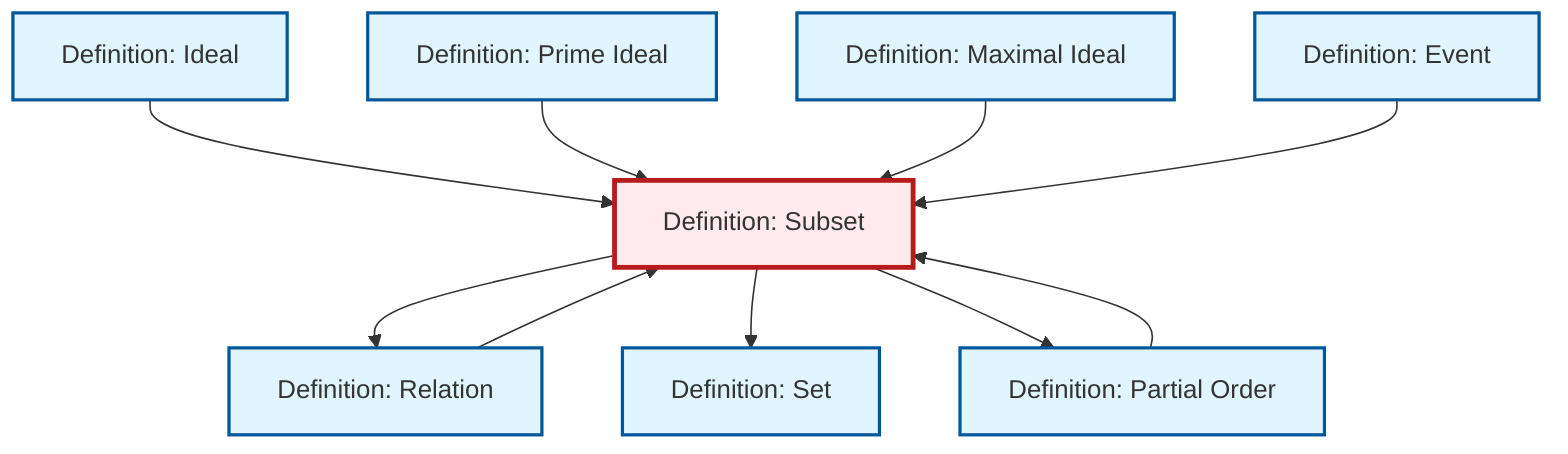 graph TD
    classDef definition fill:#e1f5fe,stroke:#01579b,stroke-width:2px
    classDef theorem fill:#f3e5f5,stroke:#4a148c,stroke-width:2px
    classDef axiom fill:#fff3e0,stroke:#e65100,stroke-width:2px
    classDef example fill:#e8f5e9,stroke:#1b5e20,stroke-width:2px
    classDef current fill:#ffebee,stroke:#b71c1c,stroke-width:3px
    def-ideal["Definition: Ideal"]:::definition
    def-subset["Definition: Subset"]:::definition
    def-partial-order["Definition: Partial Order"]:::definition
    def-relation["Definition: Relation"]:::definition
    def-set["Definition: Set"]:::definition
    def-event["Definition: Event"]:::definition
    def-prime-ideal["Definition: Prime Ideal"]:::definition
    def-maximal-ideal["Definition: Maximal Ideal"]:::definition
    def-subset --> def-relation
    def-relation --> def-subset
    def-ideal --> def-subset
    def-subset --> def-set
    def-subset --> def-partial-order
    def-prime-ideal --> def-subset
    def-partial-order --> def-subset
    def-maximal-ideal --> def-subset
    def-event --> def-subset
    class def-subset current